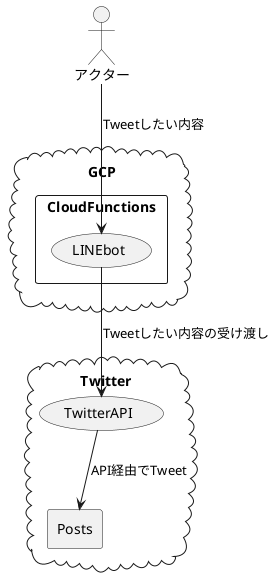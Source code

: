 @startuml

actor アクター

cloud GCP{
    rectangle CloudFunctions{
        usecase LINEbot
    }
}

cloud Twitter{
    usecase TwitterAPI
    rectangle Posts
}

アクター --> LINEbot :Tweetしたい内容
LINEbot --> TwitterAPI :Tweetしたい内容の受け渡し
TwitterAPI --> Posts :API経由でTweet

@enduml
